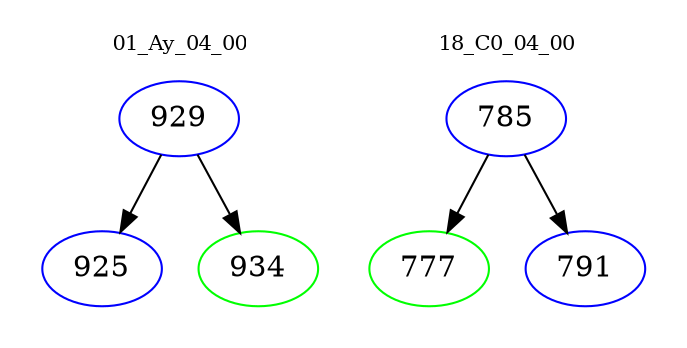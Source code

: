 digraph{
subgraph cluster_0 {
color = white
label = "01_Ay_04_00";
fontsize=10;
T0_929 [label="929", color="blue"]
T0_929 -> T0_925 [color="black"]
T0_925 [label="925", color="blue"]
T0_929 -> T0_934 [color="black"]
T0_934 [label="934", color="green"]
}
subgraph cluster_1 {
color = white
label = "18_C0_04_00";
fontsize=10;
T1_785 [label="785", color="blue"]
T1_785 -> T1_777 [color="black"]
T1_777 [label="777", color="green"]
T1_785 -> T1_791 [color="black"]
T1_791 [label="791", color="blue"]
}
}
